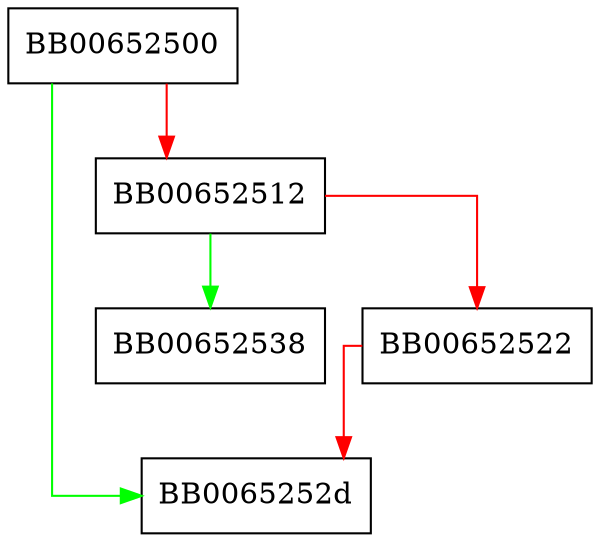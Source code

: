 digraph TS_ACCURACY_set_seconds {
  node [shape="box"];
  graph [splines=ortho];
  BB00652500 -> BB0065252d [color="green"];
  BB00652500 -> BB00652512 [color="red"];
  BB00652512 -> BB00652538 [color="green"];
  BB00652512 -> BB00652522 [color="red"];
  BB00652522 -> BB0065252d [color="red"];
}